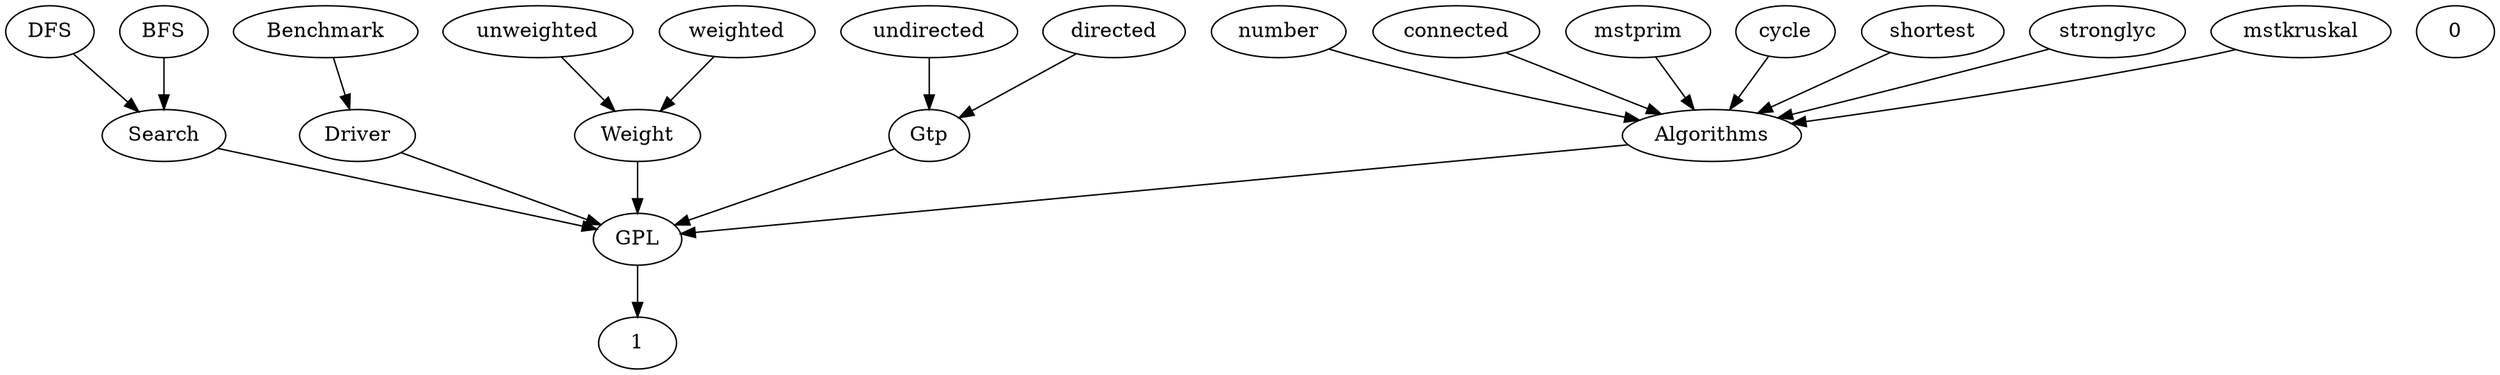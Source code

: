 digraph G {
  Algorithms;
  GPL;
  Benchmark;
  unweighted;
  number;
  Search;
  connected;
  Driver;
  mstprim;
  DFS;
  cycle;
  weighted;
  BFS;
  Weight;
  shortest;
  undirected;
  stronglyc;
  0;
  directed;
  Gtp;
  mstkruskal;
  1;
  shortest -> Algorithms;
  GPL -> 1;
  Weight -> GPL;
  mstprim -> Algorithms;
  DFS -> Search;
  Search -> GPL;
  connected -> Algorithms;
  undirected -> Gtp;
  Benchmark -> Driver;
  Gtp -> GPL;
  Driver -> GPL;
  directed -> Gtp;
  unweighted -> Weight;
  number -> Algorithms;
  cycle -> Algorithms;
  stronglyc -> Algorithms;
  Algorithms -> GPL;
  mstkruskal -> Algorithms;
  weighted -> Weight;
  BFS -> Search;
}
